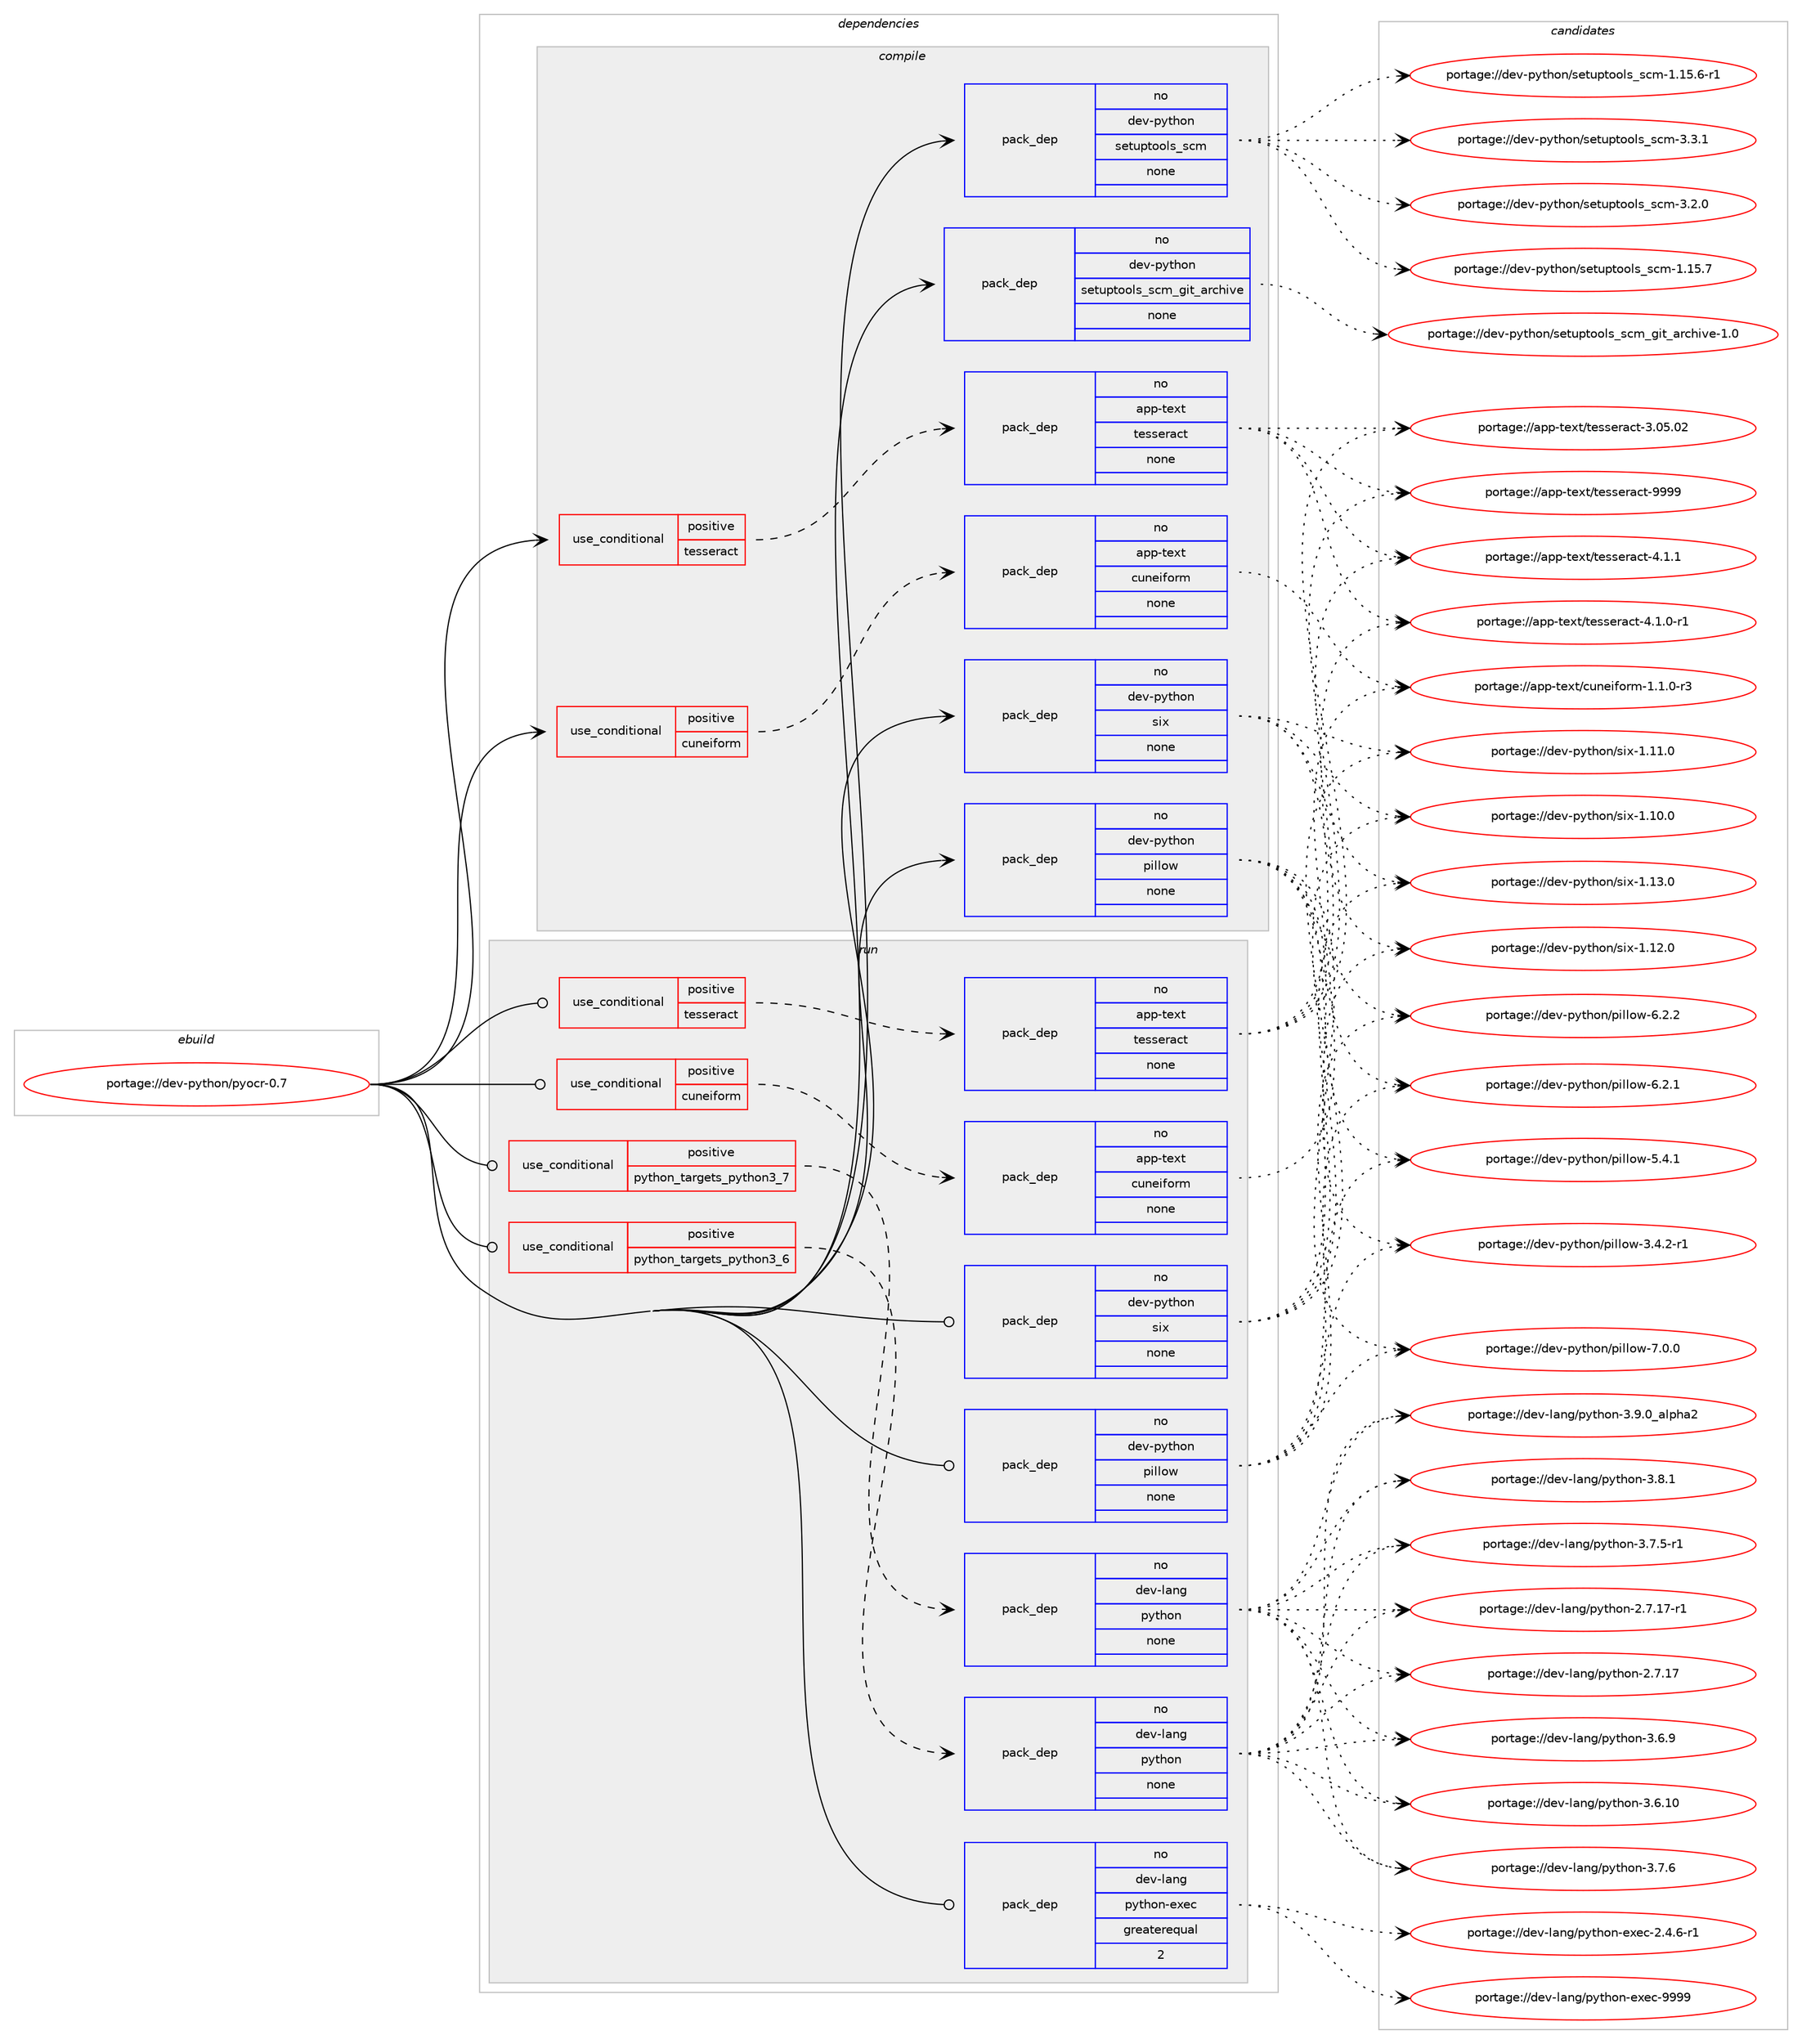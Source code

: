 digraph prolog {

# *************
# Graph options
# *************

newrank=true;
concentrate=true;
compound=true;
graph [rankdir=LR,fontname=Helvetica,fontsize=10,ranksep=1.5];#, ranksep=2.5, nodesep=0.2];
edge  [arrowhead=vee];
node  [fontname=Helvetica,fontsize=10];

# **********
# The ebuild
# **********

subgraph cluster_leftcol {
color=gray;
label=<<i>ebuild</i>>;
id [label="portage://dev-python/pyocr-0.7", color=red, width=4, href="../dev-python/pyocr-0.7.svg"];
}

# ****************
# The dependencies
# ****************

subgraph cluster_midcol {
color=gray;
label=<<i>dependencies</i>>;
subgraph cluster_compile {
fillcolor="#eeeeee";
style=filled;
label=<<i>compile</i>>;
subgraph cond109004 {
dependency436612 [label=<<TABLE BORDER="0" CELLBORDER="1" CELLSPACING="0" CELLPADDING="4"><TR><TD ROWSPAN="3" CELLPADDING="10">use_conditional</TD></TR><TR><TD>positive</TD></TR><TR><TD>cuneiform</TD></TR></TABLE>>, shape=none, color=red];
subgraph pack322676 {
dependency436613 [label=<<TABLE BORDER="0" CELLBORDER="1" CELLSPACING="0" CELLPADDING="4" WIDTH="220"><TR><TD ROWSPAN="6" CELLPADDING="30">pack_dep</TD></TR><TR><TD WIDTH="110">no</TD></TR><TR><TD>app-text</TD></TR><TR><TD>cuneiform</TD></TR><TR><TD>none</TD></TR><TR><TD></TD></TR></TABLE>>, shape=none, color=blue];
}
dependency436612:e -> dependency436613:w [weight=20,style="dashed",arrowhead="vee"];
}
id:e -> dependency436612:w [weight=20,style="solid",arrowhead="vee"];
subgraph cond109005 {
dependency436614 [label=<<TABLE BORDER="0" CELLBORDER="1" CELLSPACING="0" CELLPADDING="4"><TR><TD ROWSPAN="3" CELLPADDING="10">use_conditional</TD></TR><TR><TD>positive</TD></TR><TR><TD>tesseract</TD></TR></TABLE>>, shape=none, color=red];
subgraph pack322677 {
dependency436615 [label=<<TABLE BORDER="0" CELLBORDER="1" CELLSPACING="0" CELLPADDING="4" WIDTH="220"><TR><TD ROWSPAN="6" CELLPADDING="30">pack_dep</TD></TR><TR><TD WIDTH="110">no</TD></TR><TR><TD>app-text</TD></TR><TR><TD>tesseract</TD></TR><TR><TD>none</TD></TR><TR><TD></TD></TR></TABLE>>, shape=none, color=blue];
}
dependency436614:e -> dependency436615:w [weight=20,style="dashed",arrowhead="vee"];
}
id:e -> dependency436614:w [weight=20,style="solid",arrowhead="vee"];
subgraph pack322678 {
dependency436616 [label=<<TABLE BORDER="0" CELLBORDER="1" CELLSPACING="0" CELLPADDING="4" WIDTH="220"><TR><TD ROWSPAN="6" CELLPADDING="30">pack_dep</TD></TR><TR><TD WIDTH="110">no</TD></TR><TR><TD>dev-python</TD></TR><TR><TD>pillow</TD></TR><TR><TD>none</TD></TR><TR><TD></TD></TR></TABLE>>, shape=none, color=blue];
}
id:e -> dependency436616:w [weight=20,style="solid",arrowhead="vee"];
subgraph pack322679 {
dependency436617 [label=<<TABLE BORDER="0" CELLBORDER="1" CELLSPACING="0" CELLPADDING="4" WIDTH="220"><TR><TD ROWSPAN="6" CELLPADDING="30">pack_dep</TD></TR><TR><TD WIDTH="110">no</TD></TR><TR><TD>dev-python</TD></TR><TR><TD>setuptools_scm</TD></TR><TR><TD>none</TD></TR><TR><TD></TD></TR></TABLE>>, shape=none, color=blue];
}
id:e -> dependency436617:w [weight=20,style="solid",arrowhead="vee"];
subgraph pack322680 {
dependency436618 [label=<<TABLE BORDER="0" CELLBORDER="1" CELLSPACING="0" CELLPADDING="4" WIDTH="220"><TR><TD ROWSPAN="6" CELLPADDING="30">pack_dep</TD></TR><TR><TD WIDTH="110">no</TD></TR><TR><TD>dev-python</TD></TR><TR><TD>setuptools_scm_git_archive</TD></TR><TR><TD>none</TD></TR><TR><TD></TD></TR></TABLE>>, shape=none, color=blue];
}
id:e -> dependency436618:w [weight=20,style="solid",arrowhead="vee"];
subgraph pack322681 {
dependency436619 [label=<<TABLE BORDER="0" CELLBORDER="1" CELLSPACING="0" CELLPADDING="4" WIDTH="220"><TR><TD ROWSPAN="6" CELLPADDING="30">pack_dep</TD></TR><TR><TD WIDTH="110">no</TD></TR><TR><TD>dev-python</TD></TR><TR><TD>six</TD></TR><TR><TD>none</TD></TR><TR><TD></TD></TR></TABLE>>, shape=none, color=blue];
}
id:e -> dependency436619:w [weight=20,style="solid",arrowhead="vee"];
}
subgraph cluster_compileandrun {
fillcolor="#eeeeee";
style=filled;
label=<<i>compile and run</i>>;
}
subgraph cluster_run {
fillcolor="#eeeeee";
style=filled;
label=<<i>run</i>>;
subgraph cond109006 {
dependency436620 [label=<<TABLE BORDER="0" CELLBORDER="1" CELLSPACING="0" CELLPADDING="4"><TR><TD ROWSPAN="3" CELLPADDING="10">use_conditional</TD></TR><TR><TD>positive</TD></TR><TR><TD>cuneiform</TD></TR></TABLE>>, shape=none, color=red];
subgraph pack322682 {
dependency436621 [label=<<TABLE BORDER="0" CELLBORDER="1" CELLSPACING="0" CELLPADDING="4" WIDTH="220"><TR><TD ROWSPAN="6" CELLPADDING="30">pack_dep</TD></TR><TR><TD WIDTH="110">no</TD></TR><TR><TD>app-text</TD></TR><TR><TD>cuneiform</TD></TR><TR><TD>none</TD></TR><TR><TD></TD></TR></TABLE>>, shape=none, color=blue];
}
dependency436620:e -> dependency436621:w [weight=20,style="dashed",arrowhead="vee"];
}
id:e -> dependency436620:w [weight=20,style="solid",arrowhead="odot"];
subgraph cond109007 {
dependency436622 [label=<<TABLE BORDER="0" CELLBORDER="1" CELLSPACING="0" CELLPADDING="4"><TR><TD ROWSPAN="3" CELLPADDING="10">use_conditional</TD></TR><TR><TD>positive</TD></TR><TR><TD>python_targets_python3_6</TD></TR></TABLE>>, shape=none, color=red];
subgraph pack322683 {
dependency436623 [label=<<TABLE BORDER="0" CELLBORDER="1" CELLSPACING="0" CELLPADDING="4" WIDTH="220"><TR><TD ROWSPAN="6" CELLPADDING="30">pack_dep</TD></TR><TR><TD WIDTH="110">no</TD></TR><TR><TD>dev-lang</TD></TR><TR><TD>python</TD></TR><TR><TD>none</TD></TR><TR><TD></TD></TR></TABLE>>, shape=none, color=blue];
}
dependency436622:e -> dependency436623:w [weight=20,style="dashed",arrowhead="vee"];
}
id:e -> dependency436622:w [weight=20,style="solid",arrowhead="odot"];
subgraph cond109008 {
dependency436624 [label=<<TABLE BORDER="0" CELLBORDER="1" CELLSPACING="0" CELLPADDING="4"><TR><TD ROWSPAN="3" CELLPADDING="10">use_conditional</TD></TR><TR><TD>positive</TD></TR><TR><TD>python_targets_python3_7</TD></TR></TABLE>>, shape=none, color=red];
subgraph pack322684 {
dependency436625 [label=<<TABLE BORDER="0" CELLBORDER="1" CELLSPACING="0" CELLPADDING="4" WIDTH="220"><TR><TD ROWSPAN="6" CELLPADDING="30">pack_dep</TD></TR><TR><TD WIDTH="110">no</TD></TR><TR><TD>dev-lang</TD></TR><TR><TD>python</TD></TR><TR><TD>none</TD></TR><TR><TD></TD></TR></TABLE>>, shape=none, color=blue];
}
dependency436624:e -> dependency436625:w [weight=20,style="dashed",arrowhead="vee"];
}
id:e -> dependency436624:w [weight=20,style="solid",arrowhead="odot"];
subgraph cond109009 {
dependency436626 [label=<<TABLE BORDER="0" CELLBORDER="1" CELLSPACING="0" CELLPADDING="4"><TR><TD ROWSPAN="3" CELLPADDING="10">use_conditional</TD></TR><TR><TD>positive</TD></TR><TR><TD>tesseract</TD></TR></TABLE>>, shape=none, color=red];
subgraph pack322685 {
dependency436627 [label=<<TABLE BORDER="0" CELLBORDER="1" CELLSPACING="0" CELLPADDING="4" WIDTH="220"><TR><TD ROWSPAN="6" CELLPADDING="30">pack_dep</TD></TR><TR><TD WIDTH="110">no</TD></TR><TR><TD>app-text</TD></TR><TR><TD>tesseract</TD></TR><TR><TD>none</TD></TR><TR><TD></TD></TR></TABLE>>, shape=none, color=blue];
}
dependency436626:e -> dependency436627:w [weight=20,style="dashed",arrowhead="vee"];
}
id:e -> dependency436626:w [weight=20,style="solid",arrowhead="odot"];
subgraph pack322686 {
dependency436628 [label=<<TABLE BORDER="0" CELLBORDER="1" CELLSPACING="0" CELLPADDING="4" WIDTH="220"><TR><TD ROWSPAN="6" CELLPADDING="30">pack_dep</TD></TR><TR><TD WIDTH="110">no</TD></TR><TR><TD>dev-lang</TD></TR><TR><TD>python-exec</TD></TR><TR><TD>greaterequal</TD></TR><TR><TD>2</TD></TR></TABLE>>, shape=none, color=blue];
}
id:e -> dependency436628:w [weight=20,style="solid",arrowhead="odot"];
subgraph pack322687 {
dependency436629 [label=<<TABLE BORDER="0" CELLBORDER="1" CELLSPACING="0" CELLPADDING="4" WIDTH="220"><TR><TD ROWSPAN="6" CELLPADDING="30">pack_dep</TD></TR><TR><TD WIDTH="110">no</TD></TR><TR><TD>dev-python</TD></TR><TR><TD>pillow</TD></TR><TR><TD>none</TD></TR><TR><TD></TD></TR></TABLE>>, shape=none, color=blue];
}
id:e -> dependency436629:w [weight=20,style="solid",arrowhead="odot"];
subgraph pack322688 {
dependency436630 [label=<<TABLE BORDER="0" CELLBORDER="1" CELLSPACING="0" CELLPADDING="4" WIDTH="220"><TR><TD ROWSPAN="6" CELLPADDING="30">pack_dep</TD></TR><TR><TD WIDTH="110">no</TD></TR><TR><TD>dev-python</TD></TR><TR><TD>six</TD></TR><TR><TD>none</TD></TR><TR><TD></TD></TR></TABLE>>, shape=none, color=blue];
}
id:e -> dependency436630:w [weight=20,style="solid",arrowhead="odot"];
}
}

# **************
# The candidates
# **************

subgraph cluster_choices {
rank=same;
color=gray;
label=<<i>candidates</i>>;

subgraph choice322676 {
color=black;
nodesep=1;
choice971121124511610112011647991171101011051021111141094549464946484511451 [label="portage://app-text/cuneiform-1.1.0-r3", color=red, width=4,href="../app-text/cuneiform-1.1.0-r3.svg"];
dependency436613:e -> choice971121124511610112011647991171101011051021111141094549464946484511451:w [style=dotted,weight="100"];
}
subgraph choice322677 {
color=black;
nodesep=1;
choice97112112451161011201164711610111511510111497991164557575757 [label="portage://app-text/tesseract-9999", color=red, width=4,href="../app-text/tesseract-9999.svg"];
choice9711211245116101120116471161011151151011149799116455246494649 [label="portage://app-text/tesseract-4.1.1", color=red, width=4,href="../app-text/tesseract-4.1.1.svg"];
choice97112112451161011201164711610111511510111497991164552464946484511449 [label="portage://app-text/tesseract-4.1.0-r1", color=red, width=4,href="../app-text/tesseract-4.1.0-r1.svg"];
choice97112112451161011201164711610111511510111497991164551464853464850 [label="portage://app-text/tesseract-3.05.02", color=red, width=4,href="../app-text/tesseract-3.05.02.svg"];
dependency436615:e -> choice97112112451161011201164711610111511510111497991164557575757:w [style=dotted,weight="100"];
dependency436615:e -> choice9711211245116101120116471161011151151011149799116455246494649:w [style=dotted,weight="100"];
dependency436615:e -> choice97112112451161011201164711610111511510111497991164552464946484511449:w [style=dotted,weight="100"];
dependency436615:e -> choice97112112451161011201164711610111511510111497991164551464853464850:w [style=dotted,weight="100"];
}
subgraph choice322678 {
color=black;
nodesep=1;
choice1001011184511212111610411111047112105108108111119455546484648 [label="portage://dev-python/pillow-7.0.0", color=red, width=4,href="../dev-python/pillow-7.0.0.svg"];
choice1001011184511212111610411111047112105108108111119455446504650 [label="portage://dev-python/pillow-6.2.2", color=red, width=4,href="../dev-python/pillow-6.2.2.svg"];
choice1001011184511212111610411111047112105108108111119455446504649 [label="portage://dev-python/pillow-6.2.1", color=red, width=4,href="../dev-python/pillow-6.2.1.svg"];
choice1001011184511212111610411111047112105108108111119455346524649 [label="portage://dev-python/pillow-5.4.1", color=red, width=4,href="../dev-python/pillow-5.4.1.svg"];
choice10010111845112121116104111110471121051081081111194551465246504511449 [label="portage://dev-python/pillow-3.4.2-r1", color=red, width=4,href="../dev-python/pillow-3.4.2-r1.svg"];
dependency436616:e -> choice1001011184511212111610411111047112105108108111119455546484648:w [style=dotted,weight="100"];
dependency436616:e -> choice1001011184511212111610411111047112105108108111119455446504650:w [style=dotted,weight="100"];
dependency436616:e -> choice1001011184511212111610411111047112105108108111119455446504649:w [style=dotted,weight="100"];
dependency436616:e -> choice1001011184511212111610411111047112105108108111119455346524649:w [style=dotted,weight="100"];
dependency436616:e -> choice10010111845112121116104111110471121051081081111194551465246504511449:w [style=dotted,weight="100"];
}
subgraph choice322679 {
color=black;
nodesep=1;
choice10010111845112121116104111110471151011161171121161111111081159511599109455146514649 [label="portage://dev-python/setuptools_scm-3.3.1", color=red, width=4,href="../dev-python/setuptools_scm-3.3.1.svg"];
choice10010111845112121116104111110471151011161171121161111111081159511599109455146504648 [label="portage://dev-python/setuptools_scm-3.2.0", color=red, width=4,href="../dev-python/setuptools_scm-3.2.0.svg"];
choice1001011184511212111610411111047115101116117112116111111108115951159910945494649534655 [label="portage://dev-python/setuptools_scm-1.15.7", color=red, width=4,href="../dev-python/setuptools_scm-1.15.7.svg"];
choice10010111845112121116104111110471151011161171121161111111081159511599109454946495346544511449 [label="portage://dev-python/setuptools_scm-1.15.6-r1", color=red, width=4,href="../dev-python/setuptools_scm-1.15.6-r1.svg"];
dependency436617:e -> choice10010111845112121116104111110471151011161171121161111111081159511599109455146514649:w [style=dotted,weight="100"];
dependency436617:e -> choice10010111845112121116104111110471151011161171121161111111081159511599109455146504648:w [style=dotted,weight="100"];
dependency436617:e -> choice1001011184511212111610411111047115101116117112116111111108115951159910945494649534655:w [style=dotted,weight="100"];
dependency436617:e -> choice10010111845112121116104111110471151011161171121161111111081159511599109454946495346544511449:w [style=dotted,weight="100"];
}
subgraph choice322680 {
color=black;
nodesep=1;
choice100101118451121211161041111104711510111611711211611111110811595115991099510310511695971149910410511810145494648 [label="portage://dev-python/setuptools_scm_git_archive-1.0", color=red, width=4,href="../dev-python/setuptools_scm_git_archive-1.0.svg"];
dependency436618:e -> choice100101118451121211161041111104711510111611711211611111110811595115991099510310511695971149910410511810145494648:w [style=dotted,weight="100"];
}
subgraph choice322681 {
color=black;
nodesep=1;
choice100101118451121211161041111104711510512045494649514648 [label="portage://dev-python/six-1.13.0", color=red, width=4,href="../dev-python/six-1.13.0.svg"];
choice100101118451121211161041111104711510512045494649504648 [label="portage://dev-python/six-1.12.0", color=red, width=4,href="../dev-python/six-1.12.0.svg"];
choice100101118451121211161041111104711510512045494649494648 [label="portage://dev-python/six-1.11.0", color=red, width=4,href="../dev-python/six-1.11.0.svg"];
choice100101118451121211161041111104711510512045494649484648 [label="portage://dev-python/six-1.10.0", color=red, width=4,href="../dev-python/six-1.10.0.svg"];
dependency436619:e -> choice100101118451121211161041111104711510512045494649514648:w [style=dotted,weight="100"];
dependency436619:e -> choice100101118451121211161041111104711510512045494649504648:w [style=dotted,weight="100"];
dependency436619:e -> choice100101118451121211161041111104711510512045494649494648:w [style=dotted,weight="100"];
dependency436619:e -> choice100101118451121211161041111104711510512045494649484648:w [style=dotted,weight="100"];
}
subgraph choice322682 {
color=black;
nodesep=1;
choice971121124511610112011647991171101011051021111141094549464946484511451 [label="portage://app-text/cuneiform-1.1.0-r3", color=red, width=4,href="../app-text/cuneiform-1.1.0-r3.svg"];
dependency436621:e -> choice971121124511610112011647991171101011051021111141094549464946484511451:w [style=dotted,weight="100"];
}
subgraph choice322683 {
color=black;
nodesep=1;
choice10010111845108971101034711212111610411111045514657464895971081121049750 [label="portage://dev-lang/python-3.9.0_alpha2", color=red, width=4,href="../dev-lang/python-3.9.0_alpha2.svg"];
choice100101118451089711010347112121116104111110455146564649 [label="portage://dev-lang/python-3.8.1", color=red, width=4,href="../dev-lang/python-3.8.1.svg"];
choice100101118451089711010347112121116104111110455146554654 [label="portage://dev-lang/python-3.7.6", color=red, width=4,href="../dev-lang/python-3.7.6.svg"];
choice1001011184510897110103471121211161041111104551465546534511449 [label="portage://dev-lang/python-3.7.5-r1", color=red, width=4,href="../dev-lang/python-3.7.5-r1.svg"];
choice100101118451089711010347112121116104111110455146544657 [label="portage://dev-lang/python-3.6.9", color=red, width=4,href="../dev-lang/python-3.6.9.svg"];
choice10010111845108971101034711212111610411111045514654464948 [label="portage://dev-lang/python-3.6.10", color=red, width=4,href="../dev-lang/python-3.6.10.svg"];
choice100101118451089711010347112121116104111110455046554649554511449 [label="portage://dev-lang/python-2.7.17-r1", color=red, width=4,href="../dev-lang/python-2.7.17-r1.svg"];
choice10010111845108971101034711212111610411111045504655464955 [label="portage://dev-lang/python-2.7.17", color=red, width=4,href="../dev-lang/python-2.7.17.svg"];
dependency436623:e -> choice10010111845108971101034711212111610411111045514657464895971081121049750:w [style=dotted,weight="100"];
dependency436623:e -> choice100101118451089711010347112121116104111110455146564649:w [style=dotted,weight="100"];
dependency436623:e -> choice100101118451089711010347112121116104111110455146554654:w [style=dotted,weight="100"];
dependency436623:e -> choice1001011184510897110103471121211161041111104551465546534511449:w [style=dotted,weight="100"];
dependency436623:e -> choice100101118451089711010347112121116104111110455146544657:w [style=dotted,weight="100"];
dependency436623:e -> choice10010111845108971101034711212111610411111045514654464948:w [style=dotted,weight="100"];
dependency436623:e -> choice100101118451089711010347112121116104111110455046554649554511449:w [style=dotted,weight="100"];
dependency436623:e -> choice10010111845108971101034711212111610411111045504655464955:w [style=dotted,weight="100"];
}
subgraph choice322684 {
color=black;
nodesep=1;
choice10010111845108971101034711212111610411111045514657464895971081121049750 [label="portage://dev-lang/python-3.9.0_alpha2", color=red, width=4,href="../dev-lang/python-3.9.0_alpha2.svg"];
choice100101118451089711010347112121116104111110455146564649 [label="portage://dev-lang/python-3.8.1", color=red, width=4,href="../dev-lang/python-3.8.1.svg"];
choice100101118451089711010347112121116104111110455146554654 [label="portage://dev-lang/python-3.7.6", color=red, width=4,href="../dev-lang/python-3.7.6.svg"];
choice1001011184510897110103471121211161041111104551465546534511449 [label="portage://dev-lang/python-3.7.5-r1", color=red, width=4,href="../dev-lang/python-3.7.5-r1.svg"];
choice100101118451089711010347112121116104111110455146544657 [label="portage://dev-lang/python-3.6.9", color=red, width=4,href="../dev-lang/python-3.6.9.svg"];
choice10010111845108971101034711212111610411111045514654464948 [label="portage://dev-lang/python-3.6.10", color=red, width=4,href="../dev-lang/python-3.6.10.svg"];
choice100101118451089711010347112121116104111110455046554649554511449 [label="portage://dev-lang/python-2.7.17-r1", color=red, width=4,href="../dev-lang/python-2.7.17-r1.svg"];
choice10010111845108971101034711212111610411111045504655464955 [label="portage://dev-lang/python-2.7.17", color=red, width=4,href="../dev-lang/python-2.7.17.svg"];
dependency436625:e -> choice10010111845108971101034711212111610411111045514657464895971081121049750:w [style=dotted,weight="100"];
dependency436625:e -> choice100101118451089711010347112121116104111110455146564649:w [style=dotted,weight="100"];
dependency436625:e -> choice100101118451089711010347112121116104111110455146554654:w [style=dotted,weight="100"];
dependency436625:e -> choice1001011184510897110103471121211161041111104551465546534511449:w [style=dotted,weight="100"];
dependency436625:e -> choice100101118451089711010347112121116104111110455146544657:w [style=dotted,weight="100"];
dependency436625:e -> choice10010111845108971101034711212111610411111045514654464948:w [style=dotted,weight="100"];
dependency436625:e -> choice100101118451089711010347112121116104111110455046554649554511449:w [style=dotted,weight="100"];
dependency436625:e -> choice10010111845108971101034711212111610411111045504655464955:w [style=dotted,weight="100"];
}
subgraph choice322685 {
color=black;
nodesep=1;
choice97112112451161011201164711610111511510111497991164557575757 [label="portage://app-text/tesseract-9999", color=red, width=4,href="../app-text/tesseract-9999.svg"];
choice9711211245116101120116471161011151151011149799116455246494649 [label="portage://app-text/tesseract-4.1.1", color=red, width=4,href="../app-text/tesseract-4.1.1.svg"];
choice97112112451161011201164711610111511510111497991164552464946484511449 [label="portage://app-text/tesseract-4.1.0-r1", color=red, width=4,href="../app-text/tesseract-4.1.0-r1.svg"];
choice97112112451161011201164711610111511510111497991164551464853464850 [label="portage://app-text/tesseract-3.05.02", color=red, width=4,href="../app-text/tesseract-3.05.02.svg"];
dependency436627:e -> choice97112112451161011201164711610111511510111497991164557575757:w [style=dotted,weight="100"];
dependency436627:e -> choice9711211245116101120116471161011151151011149799116455246494649:w [style=dotted,weight="100"];
dependency436627:e -> choice97112112451161011201164711610111511510111497991164552464946484511449:w [style=dotted,weight="100"];
dependency436627:e -> choice97112112451161011201164711610111511510111497991164551464853464850:w [style=dotted,weight="100"];
}
subgraph choice322686 {
color=black;
nodesep=1;
choice10010111845108971101034711212111610411111045101120101994557575757 [label="portage://dev-lang/python-exec-9999", color=red, width=4,href="../dev-lang/python-exec-9999.svg"];
choice10010111845108971101034711212111610411111045101120101994550465246544511449 [label="portage://dev-lang/python-exec-2.4.6-r1", color=red, width=4,href="../dev-lang/python-exec-2.4.6-r1.svg"];
dependency436628:e -> choice10010111845108971101034711212111610411111045101120101994557575757:w [style=dotted,weight="100"];
dependency436628:e -> choice10010111845108971101034711212111610411111045101120101994550465246544511449:w [style=dotted,weight="100"];
}
subgraph choice322687 {
color=black;
nodesep=1;
choice1001011184511212111610411111047112105108108111119455546484648 [label="portage://dev-python/pillow-7.0.0", color=red, width=4,href="../dev-python/pillow-7.0.0.svg"];
choice1001011184511212111610411111047112105108108111119455446504650 [label="portage://dev-python/pillow-6.2.2", color=red, width=4,href="../dev-python/pillow-6.2.2.svg"];
choice1001011184511212111610411111047112105108108111119455446504649 [label="portage://dev-python/pillow-6.2.1", color=red, width=4,href="../dev-python/pillow-6.2.1.svg"];
choice1001011184511212111610411111047112105108108111119455346524649 [label="portage://dev-python/pillow-5.4.1", color=red, width=4,href="../dev-python/pillow-5.4.1.svg"];
choice10010111845112121116104111110471121051081081111194551465246504511449 [label="portage://dev-python/pillow-3.4.2-r1", color=red, width=4,href="../dev-python/pillow-3.4.2-r1.svg"];
dependency436629:e -> choice1001011184511212111610411111047112105108108111119455546484648:w [style=dotted,weight="100"];
dependency436629:e -> choice1001011184511212111610411111047112105108108111119455446504650:w [style=dotted,weight="100"];
dependency436629:e -> choice1001011184511212111610411111047112105108108111119455446504649:w [style=dotted,weight="100"];
dependency436629:e -> choice1001011184511212111610411111047112105108108111119455346524649:w [style=dotted,weight="100"];
dependency436629:e -> choice10010111845112121116104111110471121051081081111194551465246504511449:w [style=dotted,weight="100"];
}
subgraph choice322688 {
color=black;
nodesep=1;
choice100101118451121211161041111104711510512045494649514648 [label="portage://dev-python/six-1.13.0", color=red, width=4,href="../dev-python/six-1.13.0.svg"];
choice100101118451121211161041111104711510512045494649504648 [label="portage://dev-python/six-1.12.0", color=red, width=4,href="../dev-python/six-1.12.0.svg"];
choice100101118451121211161041111104711510512045494649494648 [label="portage://dev-python/six-1.11.0", color=red, width=4,href="../dev-python/six-1.11.0.svg"];
choice100101118451121211161041111104711510512045494649484648 [label="portage://dev-python/six-1.10.0", color=red, width=4,href="../dev-python/six-1.10.0.svg"];
dependency436630:e -> choice100101118451121211161041111104711510512045494649514648:w [style=dotted,weight="100"];
dependency436630:e -> choice100101118451121211161041111104711510512045494649504648:w [style=dotted,weight="100"];
dependency436630:e -> choice100101118451121211161041111104711510512045494649494648:w [style=dotted,weight="100"];
dependency436630:e -> choice100101118451121211161041111104711510512045494649484648:w [style=dotted,weight="100"];
}
}

}
